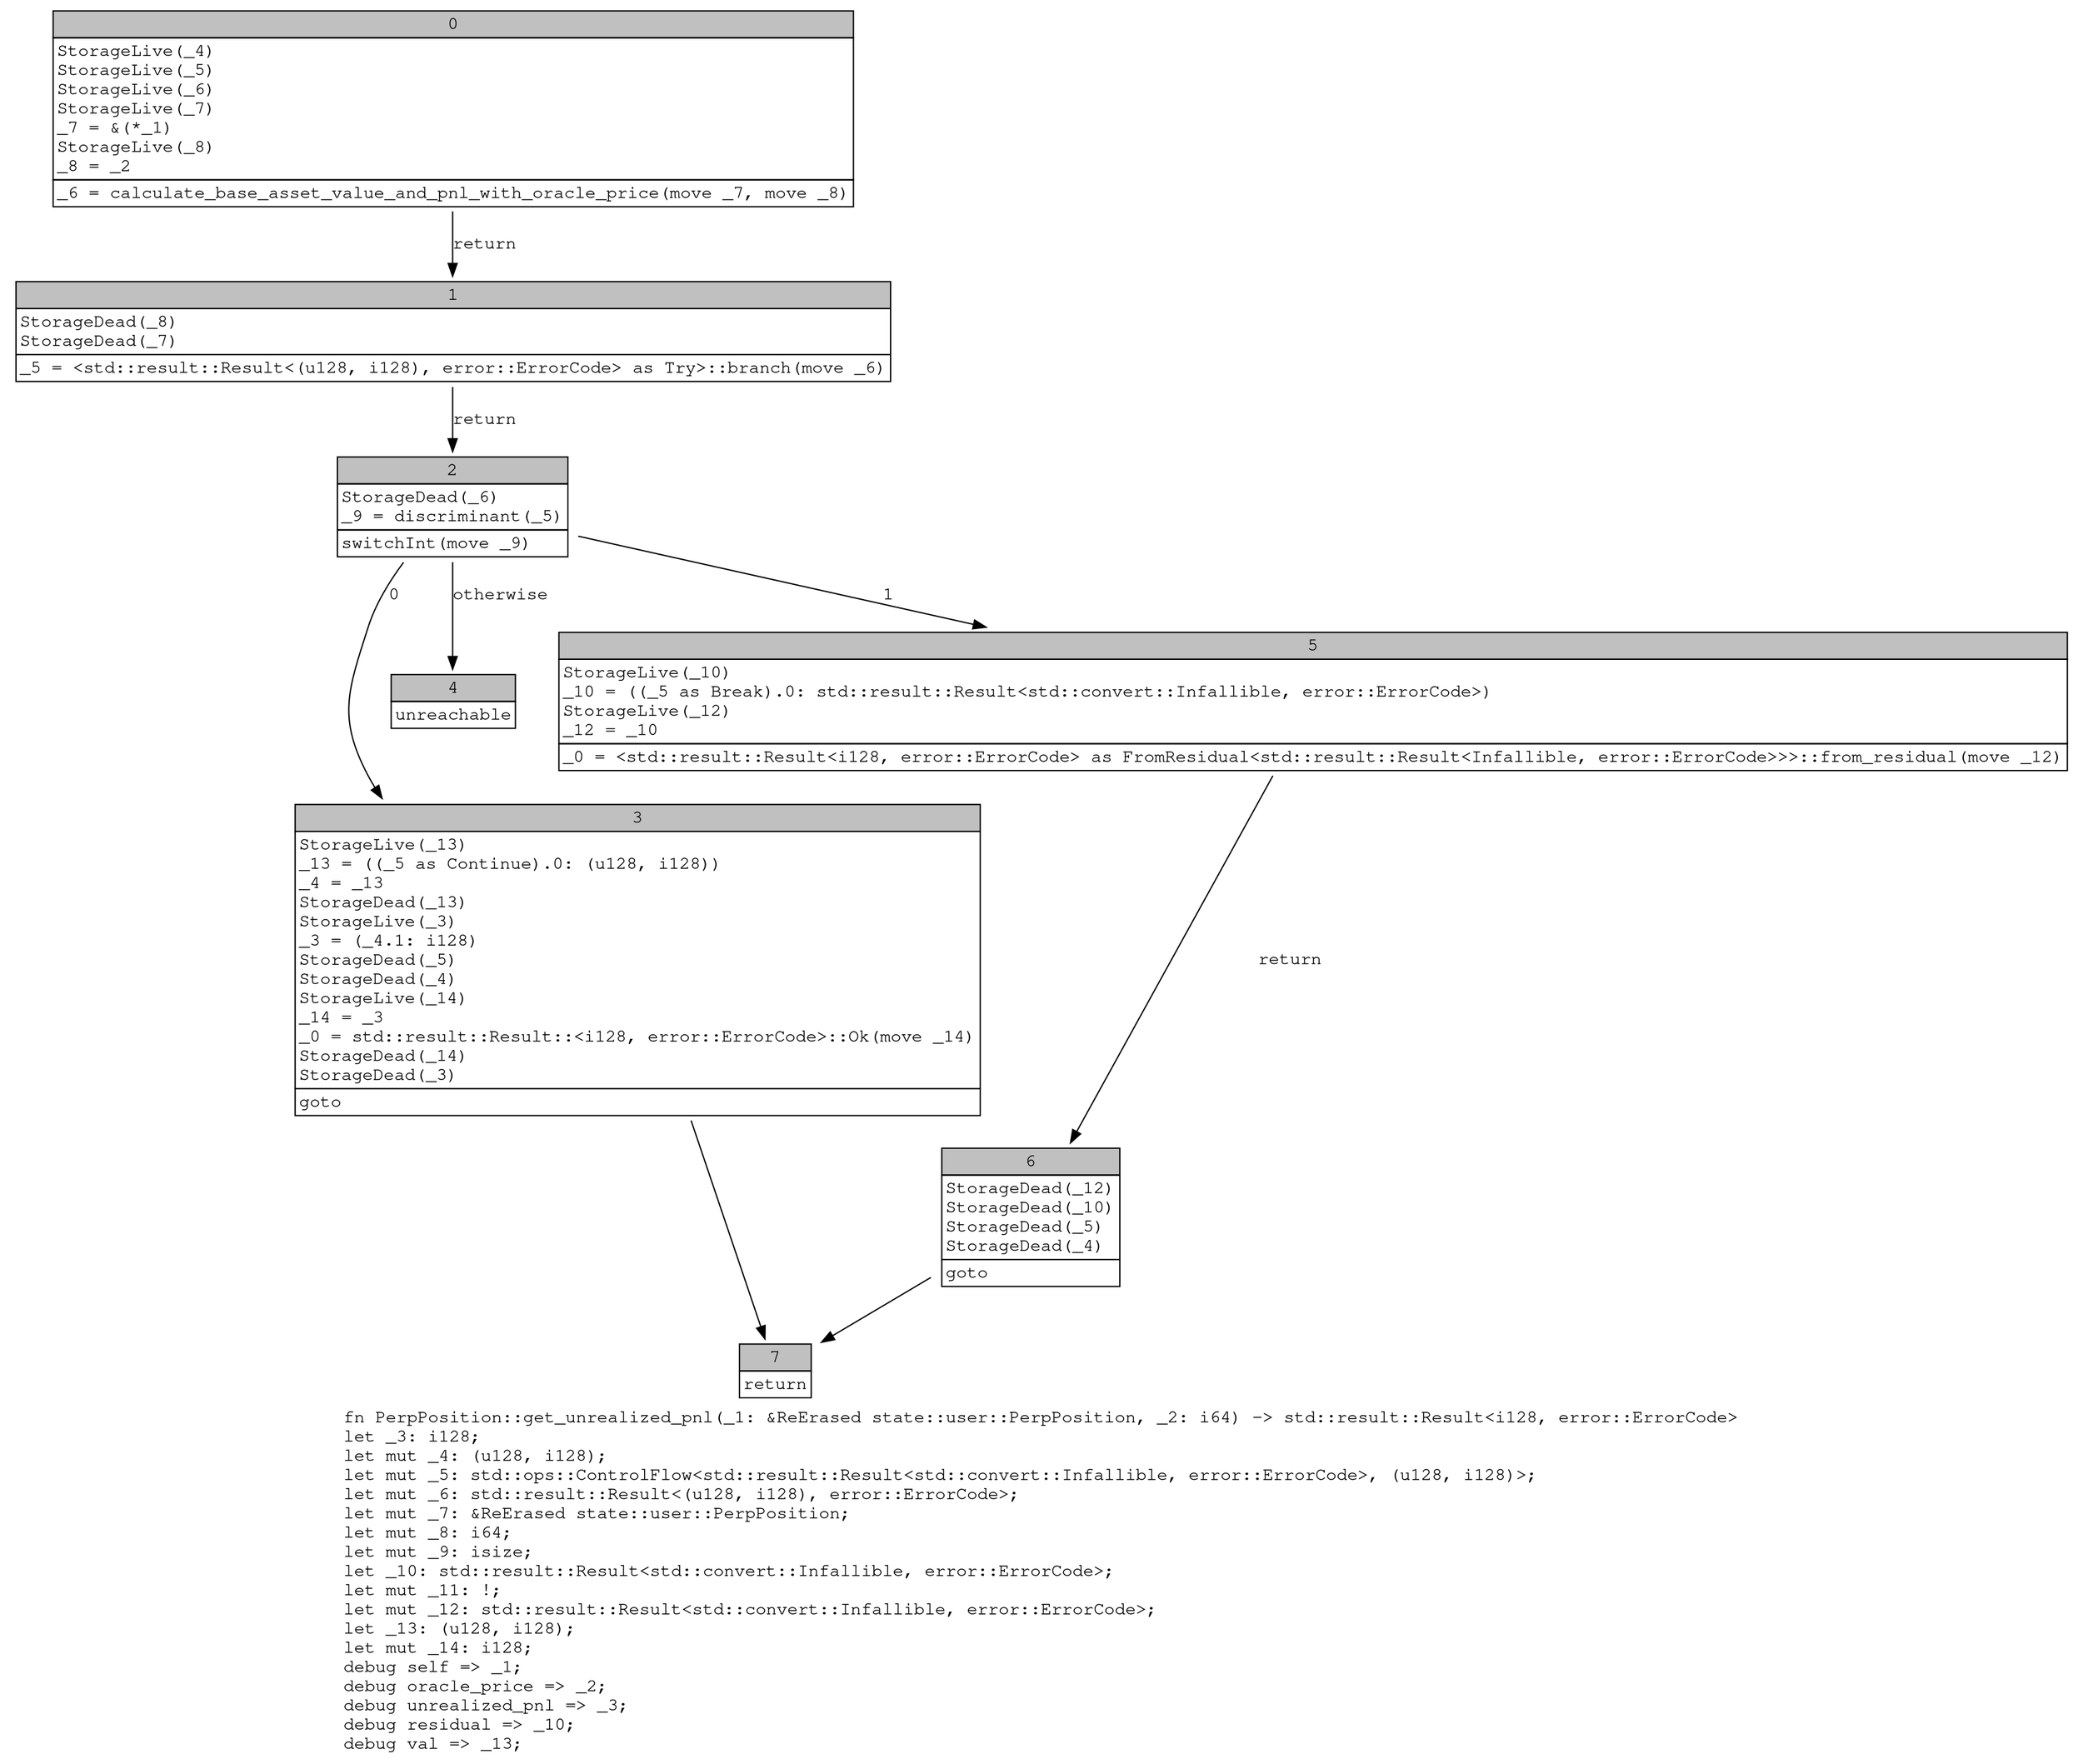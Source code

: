 digraph Mir_0_4365 {
    graph [fontname="Courier, monospace"];
    node [fontname="Courier, monospace"];
    edge [fontname="Courier, monospace"];
    label=<fn PerpPosition::get_unrealized_pnl(_1: &amp;ReErased state::user::PerpPosition, _2: i64) -&gt; std::result::Result&lt;i128, error::ErrorCode&gt;<br align="left"/>let _3: i128;<br align="left"/>let mut _4: (u128, i128);<br align="left"/>let mut _5: std::ops::ControlFlow&lt;std::result::Result&lt;std::convert::Infallible, error::ErrorCode&gt;, (u128, i128)&gt;;<br align="left"/>let mut _6: std::result::Result&lt;(u128, i128), error::ErrorCode&gt;;<br align="left"/>let mut _7: &amp;ReErased state::user::PerpPosition;<br align="left"/>let mut _8: i64;<br align="left"/>let mut _9: isize;<br align="left"/>let _10: std::result::Result&lt;std::convert::Infallible, error::ErrorCode&gt;;<br align="left"/>let mut _11: !;<br align="left"/>let mut _12: std::result::Result&lt;std::convert::Infallible, error::ErrorCode&gt;;<br align="left"/>let _13: (u128, i128);<br align="left"/>let mut _14: i128;<br align="left"/>debug self =&gt; _1;<br align="left"/>debug oracle_price =&gt; _2;<br align="left"/>debug unrealized_pnl =&gt; _3;<br align="left"/>debug residual =&gt; _10;<br align="left"/>debug val =&gt; _13;<br align="left"/>>;
    bb0__0_4365 [shape="none", label=<<table border="0" cellborder="1" cellspacing="0"><tr><td bgcolor="gray" align="center" colspan="1">0</td></tr><tr><td align="left" balign="left">StorageLive(_4)<br/>StorageLive(_5)<br/>StorageLive(_6)<br/>StorageLive(_7)<br/>_7 = &amp;(*_1)<br/>StorageLive(_8)<br/>_8 = _2<br/></td></tr><tr><td align="left">_6 = calculate_base_asset_value_and_pnl_with_oracle_price(move _7, move _8)</td></tr></table>>];
    bb1__0_4365 [shape="none", label=<<table border="0" cellborder="1" cellspacing="0"><tr><td bgcolor="gray" align="center" colspan="1">1</td></tr><tr><td align="left" balign="left">StorageDead(_8)<br/>StorageDead(_7)<br/></td></tr><tr><td align="left">_5 = &lt;std::result::Result&lt;(u128, i128), error::ErrorCode&gt; as Try&gt;::branch(move _6)</td></tr></table>>];
    bb2__0_4365 [shape="none", label=<<table border="0" cellborder="1" cellspacing="0"><tr><td bgcolor="gray" align="center" colspan="1">2</td></tr><tr><td align="left" balign="left">StorageDead(_6)<br/>_9 = discriminant(_5)<br/></td></tr><tr><td align="left">switchInt(move _9)</td></tr></table>>];
    bb3__0_4365 [shape="none", label=<<table border="0" cellborder="1" cellspacing="0"><tr><td bgcolor="gray" align="center" colspan="1">3</td></tr><tr><td align="left" balign="left">StorageLive(_13)<br/>_13 = ((_5 as Continue).0: (u128, i128))<br/>_4 = _13<br/>StorageDead(_13)<br/>StorageLive(_3)<br/>_3 = (_4.1: i128)<br/>StorageDead(_5)<br/>StorageDead(_4)<br/>StorageLive(_14)<br/>_14 = _3<br/>_0 = std::result::Result::&lt;i128, error::ErrorCode&gt;::Ok(move _14)<br/>StorageDead(_14)<br/>StorageDead(_3)<br/></td></tr><tr><td align="left">goto</td></tr></table>>];
    bb4__0_4365 [shape="none", label=<<table border="0" cellborder="1" cellspacing="0"><tr><td bgcolor="gray" align="center" colspan="1">4</td></tr><tr><td align="left">unreachable</td></tr></table>>];
    bb5__0_4365 [shape="none", label=<<table border="0" cellborder="1" cellspacing="0"><tr><td bgcolor="gray" align="center" colspan="1">5</td></tr><tr><td align="left" balign="left">StorageLive(_10)<br/>_10 = ((_5 as Break).0: std::result::Result&lt;std::convert::Infallible, error::ErrorCode&gt;)<br/>StorageLive(_12)<br/>_12 = _10<br/></td></tr><tr><td align="left">_0 = &lt;std::result::Result&lt;i128, error::ErrorCode&gt; as FromResidual&lt;std::result::Result&lt;Infallible, error::ErrorCode&gt;&gt;&gt;::from_residual(move _12)</td></tr></table>>];
    bb6__0_4365 [shape="none", label=<<table border="0" cellborder="1" cellspacing="0"><tr><td bgcolor="gray" align="center" colspan="1">6</td></tr><tr><td align="left" balign="left">StorageDead(_12)<br/>StorageDead(_10)<br/>StorageDead(_5)<br/>StorageDead(_4)<br/></td></tr><tr><td align="left">goto</td></tr></table>>];
    bb7__0_4365 [shape="none", label=<<table border="0" cellborder="1" cellspacing="0"><tr><td bgcolor="gray" align="center" colspan="1">7</td></tr><tr><td align="left">return</td></tr></table>>];
    bb0__0_4365 -> bb1__0_4365 [label="return"];
    bb1__0_4365 -> bb2__0_4365 [label="return"];
    bb2__0_4365 -> bb3__0_4365 [label="0"];
    bb2__0_4365 -> bb5__0_4365 [label="1"];
    bb2__0_4365 -> bb4__0_4365 [label="otherwise"];
    bb3__0_4365 -> bb7__0_4365 [label=""];
    bb5__0_4365 -> bb6__0_4365 [label="return"];
    bb6__0_4365 -> bb7__0_4365 [label=""];
}
